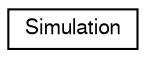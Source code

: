 digraph "Graphical Class Hierarchy"
{
  edge [fontname="FreeSans",fontsize="10",labelfontname="FreeSans",labelfontsize="10"];
  node [fontname="FreeSans",fontsize="10",shape=record];
  rankdir="LR";
  Node1 [label="Simulation",height=0.2,width=0.4,color="black", fillcolor="white", style="filled",URL="$dd/d14/class_simulation.html"];
}
